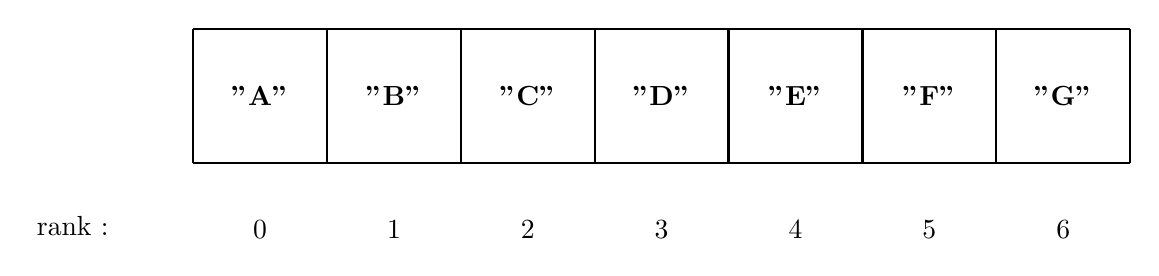 \begin{tikzpicture}[thick,scale=1.7, every node/.style={scale=1}]

\draw (0,0) grid ++(7,1);

\node at (0.5,0.5) {\bf "A"};
\node at (1.5,0.5) {\bf "B"};
\node at (2.5,0.5) {\bf "C"};
\node at (3.5,0.5) {\bf "D"};
\node at (4.5,0.5) {\bf "E"};
\node at (5.5,0.5) {\bf "F"};
\node at (6.5,0.5) {\bf "G"};

\node at (-0.9,-0.47) {rank : };
\node at (0.5,-0.5) {0};
\node at (1.5,-0.5) {1};
\node at (2.5,-0.5) {2};
\node at (3.5,-0.5) {3};
\node at (4.5,-0.5) {4};
\node at (5.5,-0.5) {5};
\node at (6.5,-0.5) {6};


\end{tikzpicture}